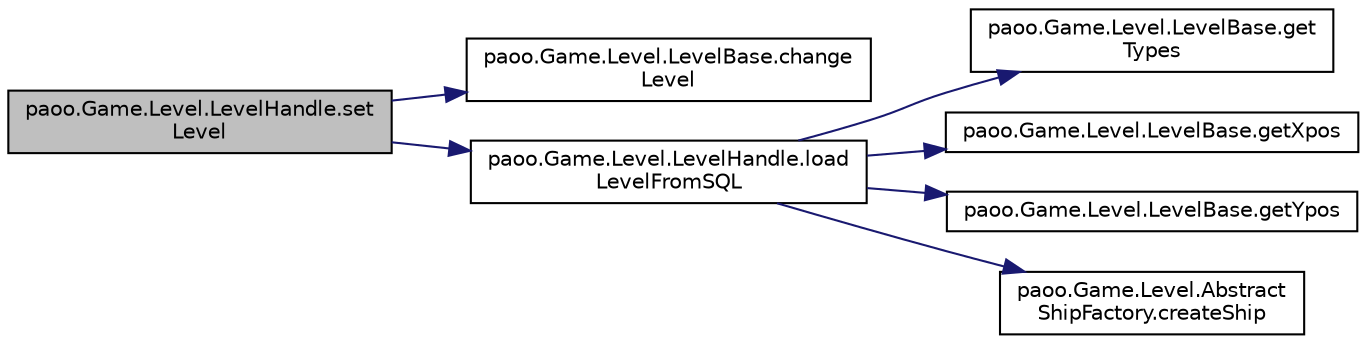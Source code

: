 digraph "paoo.Game.Level.LevelHandle.setLevel"
{
 // LATEX_PDF_SIZE
  edge [fontname="Helvetica",fontsize="10",labelfontname="Helvetica",labelfontsize="10"];
  node [fontname="Helvetica",fontsize="10",shape=record];
  rankdir="LR";
  Node63 [label="paoo.Game.Level.LevelHandle.set\lLevel",height=0.2,width=0.4,color="black", fillcolor="grey75", style="filled", fontcolor="black",tooltip=" "];
  Node63 -> Node64 [color="midnightblue",fontsize="10",style="solid",fontname="Helvetica"];
  Node64 [label="paoo.Game.Level.LevelBase.change\lLevel",height=0.2,width=0.4,color="black", fillcolor="white", style="filled",URL="$classpaoo_1_1_game_1_1_level_1_1_level_base.html#a964242977c3be4e55f845292282274fd",tooltip=" "];
  Node63 -> Node65 [color="midnightblue",fontsize="10",style="solid",fontname="Helvetica"];
  Node65 [label="paoo.Game.Level.LevelHandle.load\lLevelFromSQL",height=0.2,width=0.4,color="black", fillcolor="white", style="filled",URL="$classpaoo_1_1_game_1_1_level_1_1_level_handle.html#a367bfdd068cf3baa5ab0632de3a03401",tooltip=" "];
  Node65 -> Node66 [color="midnightblue",fontsize="10",style="solid",fontname="Helvetica"];
  Node66 [label="paoo.Game.Level.LevelBase.get\lTypes",height=0.2,width=0.4,color="black", fillcolor="white", style="filled",URL="$classpaoo_1_1_game_1_1_level_1_1_level_base.html#ac2cde934abb58bd81b1d14729ec48d3c",tooltip=" "];
  Node65 -> Node67 [color="midnightblue",fontsize="10",style="solid",fontname="Helvetica"];
  Node67 [label="paoo.Game.Level.LevelBase.getXpos",height=0.2,width=0.4,color="black", fillcolor="white", style="filled",URL="$classpaoo_1_1_game_1_1_level_1_1_level_base.html#a193a4d1d30cb319aada767c5b2d03203",tooltip=" "];
  Node65 -> Node68 [color="midnightblue",fontsize="10",style="solid",fontname="Helvetica"];
  Node68 [label="paoo.Game.Level.LevelBase.getYpos",height=0.2,width=0.4,color="black", fillcolor="white", style="filled",URL="$classpaoo_1_1_game_1_1_level_1_1_level_base.html#aa40f0324d66fd9e0258effbf414529d6",tooltip=" "];
  Node65 -> Node69 [color="midnightblue",fontsize="10",style="solid",fontname="Helvetica"];
  Node69 [label="paoo.Game.Level.Abstract\lShipFactory.createShip",height=0.2,width=0.4,color="black", fillcolor="white", style="filled",URL="$classpaoo_1_1_game_1_1_level_1_1_abstract_ship_factory.html#a8cb1e38327a9ce0deb2e53cad78d9082",tooltip=" "];
}
